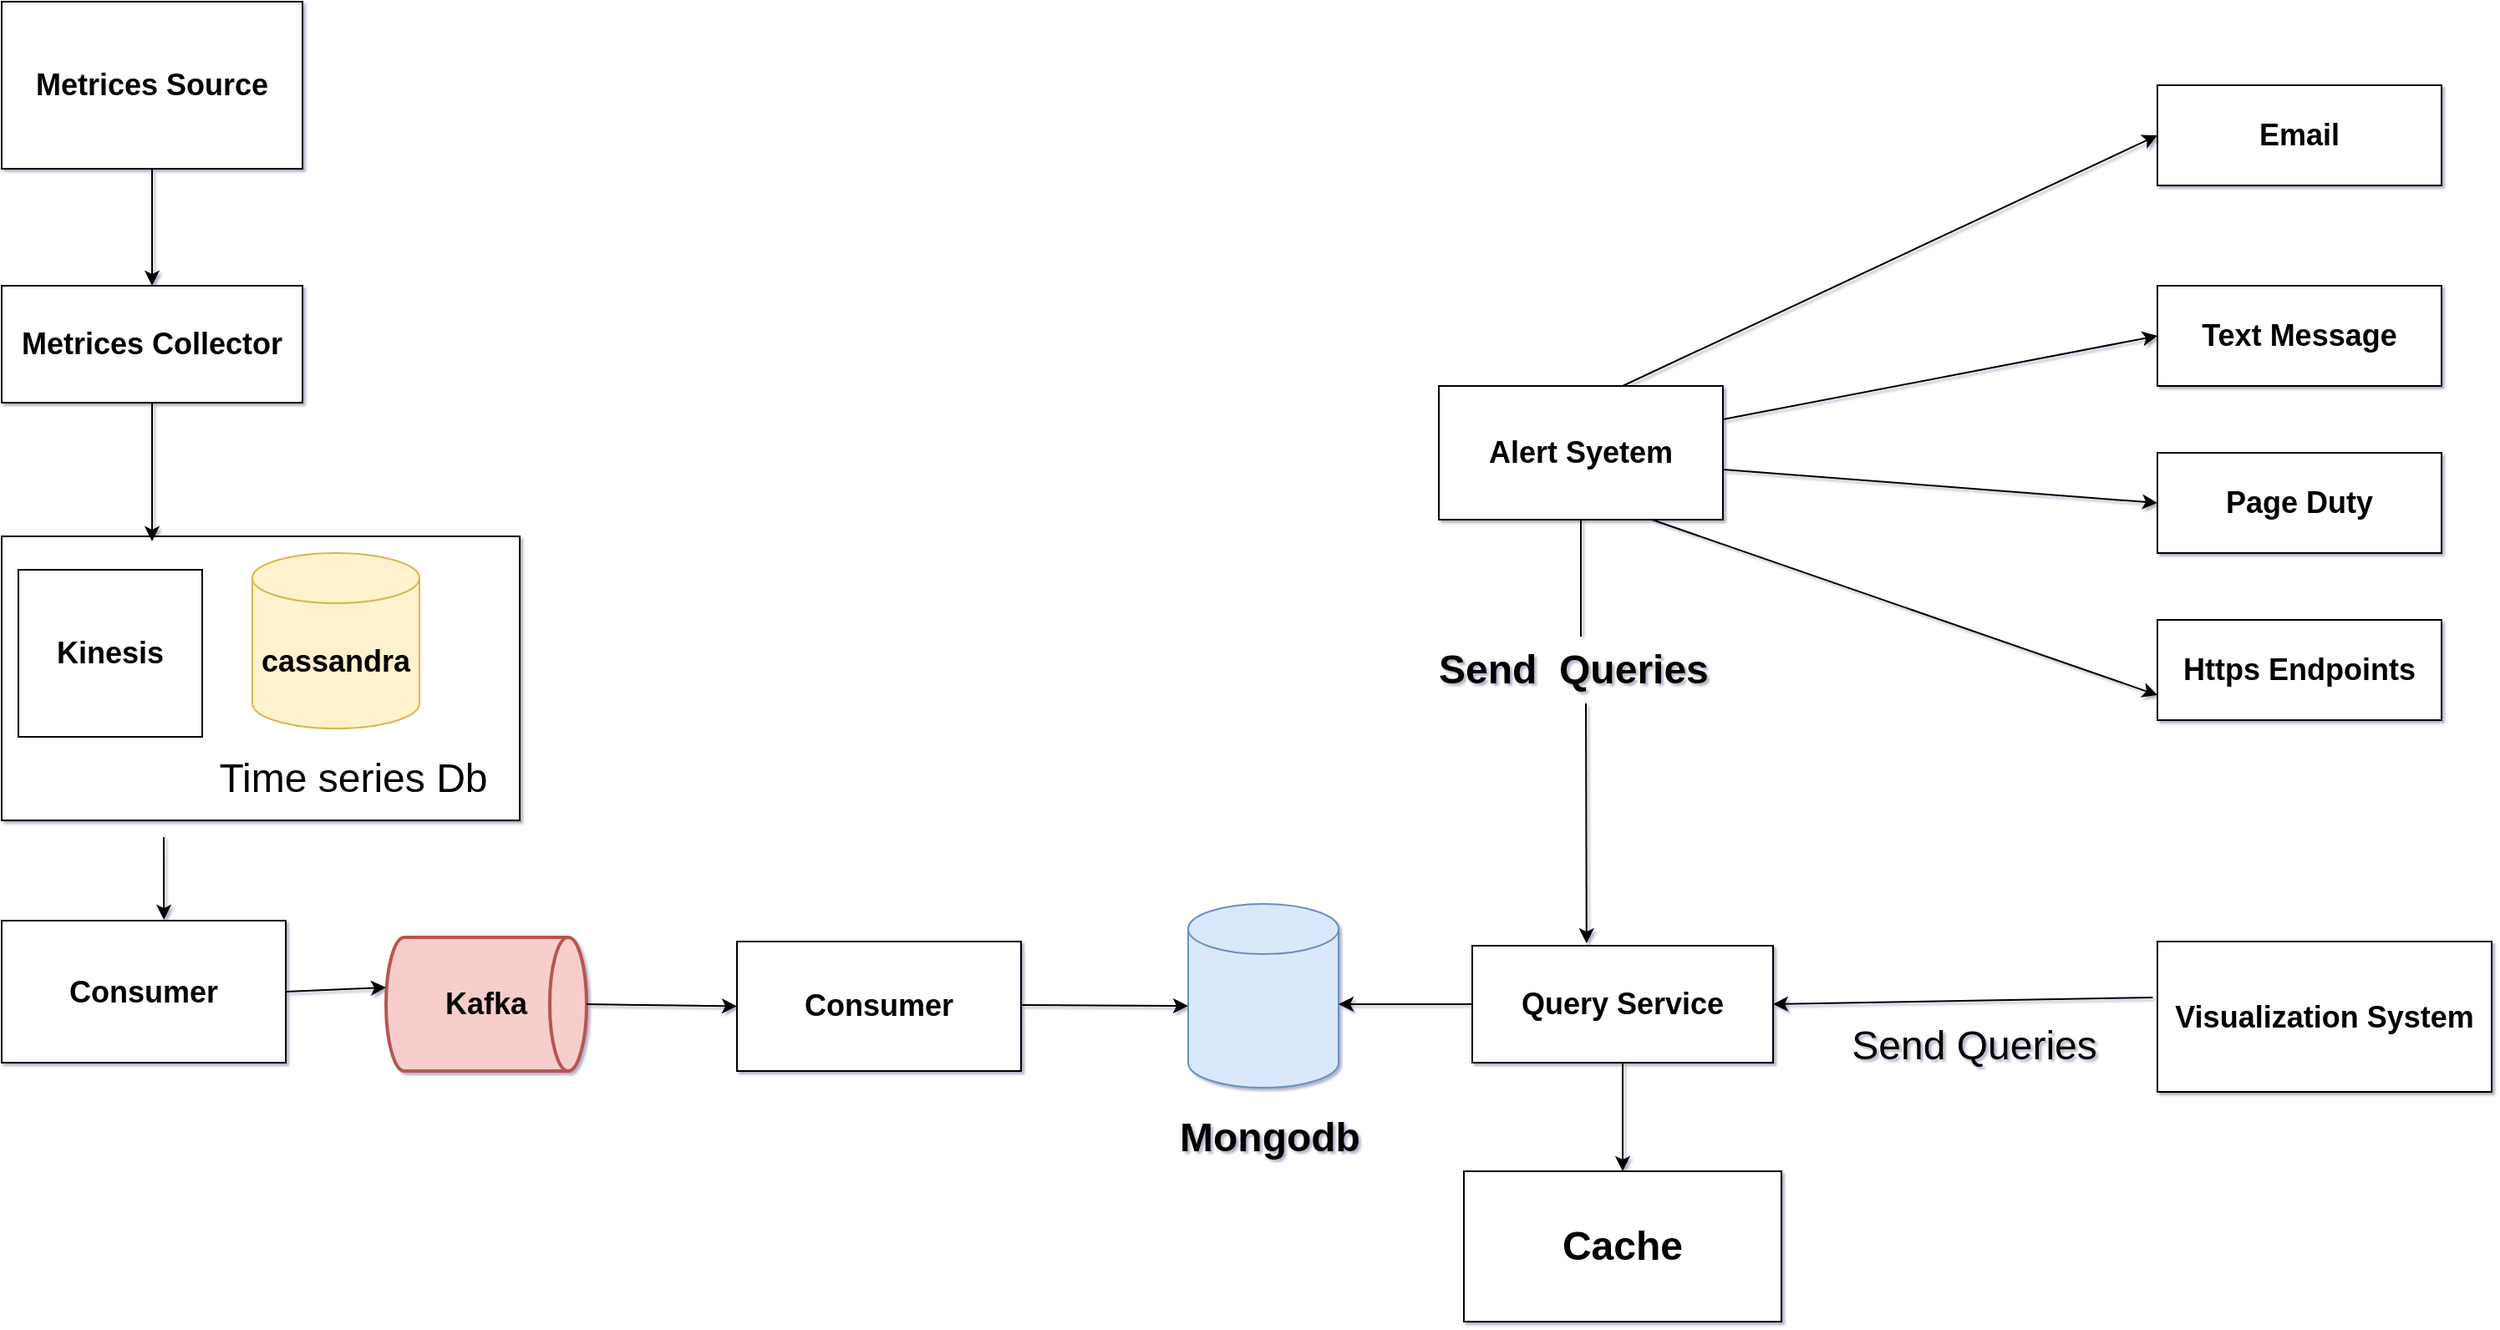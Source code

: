 <mxfile version="16.2.7" type="github">
  <diagram id="ZJvvMEEN9li1mQhJDmkr" name="Page-1">
    <mxGraphModel dx="1597" dy="3242" grid="1" gridSize="10" guides="1" tooltips="1" connect="1" arrows="1" fold="1" page="1" pageScale="1" pageWidth="1654" pageHeight="2336" background="#ffffff" math="0" shadow="1">
      <root>
        <mxCell id="0" />
        <mxCell id="1" parent="0" />
        <mxCell id="QLm1vupBQiNg1NUSUBey-1" value="&lt;b&gt;&lt;font style=&quot;font-size: 18px&quot;&gt;Metrices Source&lt;/font&gt;&lt;/b&gt;" style="rounded=0;whiteSpace=wrap;html=1;" parent="1" vertex="1">
          <mxGeometry x="20" y="-50" width="180" height="100" as="geometry" />
        </mxCell>
        <mxCell id="QLm1vupBQiNg1NUSUBey-3" value="" style="rounded=0;whiteSpace=wrap;html=1;" parent="1" vertex="1">
          <mxGeometry x="20" y="270" width="310" height="170" as="geometry" />
        </mxCell>
        <mxCell id="QLm1vupBQiNg1NUSUBey-5" value="&lt;span style=&quot;font-size: 18px&quot;&gt;&lt;b&gt;Kafka&lt;/b&gt;&lt;/span&gt;" style="strokeWidth=2;html=1;shape=mxgraph.flowchart.direct_data;whiteSpace=wrap;fillColor=#f8cecc;strokeColor=#b85450;" parent="1" vertex="1">
          <mxGeometry x="250" y="510" width="120" height="80" as="geometry" />
        </mxCell>
        <mxCell id="QLm1vupBQiNg1NUSUBey-8" value="" style="shape=cylinder3;whiteSpace=wrap;html=1;boundedLbl=1;backgroundOutline=1;size=15;fillColor=#dae8fc;strokeColor=#6c8ebf;" parent="1" vertex="1">
          <mxGeometry x="730" y="490" width="90" height="110" as="geometry" />
        </mxCell>
        <mxCell id="QLm1vupBQiNg1NUSUBey-9" value="&lt;h1&gt;Mongodb&lt;/h1&gt;" style="text;html=1;strokeColor=none;fillColor=none;spacing=5;spacingTop=-20;whiteSpace=wrap;overflow=hidden;rounded=0;" parent="1" vertex="1">
          <mxGeometry x="720" y="610" width="140" height="40" as="geometry" />
        </mxCell>
        <mxCell id="QLm1vupBQiNg1NUSUBey-10" value="&lt;b&gt;&lt;font style=&quot;font-size: 18px&quot;&gt;Metrices Collector&lt;/font&gt;&lt;/b&gt;" style="rounded=0;whiteSpace=wrap;html=1;" parent="1" vertex="1">
          <mxGeometry x="20" y="120" width="180" height="70" as="geometry" />
        </mxCell>
        <mxCell id="QLm1vupBQiNg1NUSUBey-13" value="&lt;b&gt;&lt;font style=&quot;font-size: 18px&quot;&gt;Consumer&lt;/font&gt;&lt;/b&gt;" style="rounded=0;whiteSpace=wrap;html=1;" parent="1" vertex="1">
          <mxGeometry x="20" y="500" width="170" height="85" as="geometry" />
        </mxCell>
        <mxCell id="QLm1vupBQiNg1NUSUBey-15" value="&lt;b&gt;&lt;font style=&quot;font-size: 18px&quot;&gt;Consumer&lt;/font&gt;&lt;/b&gt;" style="rounded=0;whiteSpace=wrap;html=1;" parent="1" vertex="1">
          <mxGeometry x="460" y="512.5" width="170" height="77.5" as="geometry" />
        </mxCell>
        <mxCell id="QLm1vupBQiNg1NUSUBey-16" value="&lt;span style=&quot;font-size: 18px&quot;&gt;&lt;b&gt;Query Service&lt;/b&gt;&lt;/span&gt;" style="rounded=0;whiteSpace=wrap;html=1;" parent="1" vertex="1">
          <mxGeometry x="900" y="515" width="180" height="70" as="geometry" />
        </mxCell>
        <mxCell id="QLm1vupBQiNg1NUSUBey-17" value="&lt;b&gt;&lt;font style=&quot;font-size: 24px&quot;&gt;Cache&lt;/font&gt;&lt;/b&gt;" style="rounded=0;whiteSpace=wrap;html=1;" parent="1" vertex="1">
          <mxGeometry x="895" y="650" width="190" height="90" as="geometry" />
        </mxCell>
        <mxCell id="QLm1vupBQiNg1NUSUBey-18" value="&lt;span style=&quot;font-size: 18px&quot;&gt;&lt;b&gt;Alert Syetem&lt;/b&gt;&lt;/span&gt;" style="rounded=0;whiteSpace=wrap;html=1;" parent="1" vertex="1">
          <mxGeometry x="880" y="180" width="170" height="80" as="geometry" />
        </mxCell>
        <mxCell id="QLm1vupBQiNg1NUSUBey-19" value="&lt;span style=&quot;font-size: 18px&quot;&gt;&lt;b&gt;Https Endpoints&lt;/b&gt;&lt;/span&gt;" style="rounded=0;whiteSpace=wrap;html=1;" parent="1" vertex="1">
          <mxGeometry x="1310" y="320" width="170" height="60" as="geometry" />
        </mxCell>
        <mxCell id="QLm1vupBQiNg1NUSUBey-20" value="&lt;span style=&quot;font-size: 18px&quot;&gt;&lt;b&gt;Email&lt;/b&gt;&lt;/span&gt;" style="rounded=0;whiteSpace=wrap;html=1;" parent="1" vertex="1">
          <mxGeometry x="1310" width="170" height="60" as="geometry" />
        </mxCell>
        <mxCell id="QLm1vupBQiNg1NUSUBey-27" style="edgeStyle=orthogonalEdgeStyle;rounded=0;orthogonalLoop=1;jettySize=auto;html=1;exitX=0.5;exitY=0;exitDx=0;exitDy=0;fontSize=18;" parent="1" source="QLm1vupBQiNg1NUSUBey-21" edge="1">
          <mxGeometry relative="1" as="geometry">
            <mxPoint x="1414.538" y="130" as="targetPoint" />
          </mxGeometry>
        </mxCell>
        <mxCell id="QLm1vupBQiNg1NUSUBey-21" value="&lt;span style=&quot;font-size: 18px&quot;&gt;&lt;b&gt;Text Message&lt;/b&gt;&lt;/span&gt;" style="rounded=0;whiteSpace=wrap;html=1;" parent="1" vertex="1">
          <mxGeometry x="1310" y="120" width="170" height="60" as="geometry" />
        </mxCell>
        <mxCell id="QLm1vupBQiNg1NUSUBey-22" value="&lt;span style=&quot;font-size: 18px&quot;&gt;&lt;b&gt;Page Duty&lt;/b&gt;&lt;/span&gt;" style="rounded=0;whiteSpace=wrap;html=1;" parent="1" vertex="1">
          <mxGeometry x="1310" y="220" width="170" height="60" as="geometry" />
        </mxCell>
        <mxCell id="QLm1vupBQiNg1NUSUBey-26" value="&lt;span style=&quot;font-size: 18px&quot;&gt;&lt;b&gt;Visualization System&lt;/b&gt;&lt;/span&gt;" style="rounded=0;whiteSpace=wrap;html=1;" parent="1" vertex="1">
          <mxGeometry x="1310" y="512.5" width="200" height="90" as="geometry" />
        </mxCell>
        <mxCell id="QLm1vupBQiNg1NUSUBey-29" value="" style="endArrow=classic;html=1;rounded=0;fontSize=18;entryX=0;entryY=0.5;entryDx=0;entryDy=0;exitX=0.647;exitY=0;exitDx=0;exitDy=0;exitPerimeter=0;" parent="1" source="QLm1vupBQiNg1NUSUBey-18" target="QLm1vupBQiNg1NUSUBey-20" edge="1">
          <mxGeometry width="50" height="50" relative="1" as="geometry">
            <mxPoint x="980" y="140" as="sourcePoint" />
            <mxPoint x="780" y="320" as="targetPoint" />
          </mxGeometry>
        </mxCell>
        <mxCell id="QLm1vupBQiNg1NUSUBey-30" value="" style="endArrow=classic;html=1;rounded=0;fontSize=18;entryX=0;entryY=0.5;entryDx=0;entryDy=0;exitX=1;exitY=0.25;exitDx=0;exitDy=0;" parent="1" source="QLm1vupBQiNg1NUSUBey-18" target="QLm1vupBQiNg1NUSUBey-21" edge="1">
          <mxGeometry width="50" height="50" relative="1" as="geometry">
            <mxPoint x="1050" y="160" as="sourcePoint" />
            <mxPoint x="1210" y="30" as="targetPoint" />
          </mxGeometry>
        </mxCell>
        <mxCell id="QLm1vupBQiNg1NUSUBey-32" value="" style="endArrow=classic;html=1;rounded=0;fontSize=18;entryX=0;entryY=0.5;entryDx=0;entryDy=0;" parent="1" target="QLm1vupBQiNg1NUSUBey-22" edge="1">
          <mxGeometry width="50" height="50" relative="1" as="geometry">
            <mxPoint x="1050" y="230" as="sourcePoint" />
            <mxPoint x="1190" y="230" as="targetPoint" />
          </mxGeometry>
        </mxCell>
        <mxCell id="QLm1vupBQiNg1NUSUBey-33" value="" style="endArrow=classic;html=1;rounded=0;fontSize=18;entryX=0;entryY=0.75;entryDx=0;entryDy=0;exitX=0.75;exitY=1;exitDx=0;exitDy=0;" parent="1" source="QLm1vupBQiNg1NUSUBey-18" target="QLm1vupBQiNg1NUSUBey-19" edge="1">
          <mxGeometry width="50" height="50" relative="1" as="geometry">
            <mxPoint x="989.99" y="160" as="sourcePoint" />
            <mxPoint x="1210" y="30" as="targetPoint" />
          </mxGeometry>
        </mxCell>
        <mxCell id="QLm1vupBQiNg1NUSUBey-34" value="" style="endArrow=none;html=1;rounded=0;fontSize=18;entryX=0.5;entryY=1;entryDx=0;entryDy=0;" parent="1" target="QLm1vupBQiNg1NUSUBey-18" edge="1">
          <mxGeometry width="50" height="50" relative="1" as="geometry">
            <mxPoint x="965" y="330" as="sourcePoint" />
            <mxPoint x="770" y="280" as="targetPoint" />
          </mxGeometry>
        </mxCell>
        <mxCell id="QLm1vupBQiNg1NUSUBey-35" value="&lt;h1&gt;Send&amp;nbsp; Queries&lt;/h1&gt;" style="text;html=1;strokeColor=none;fillColor=none;spacing=5;spacingTop=-20;whiteSpace=wrap;overflow=hidden;rounded=0;" parent="1" vertex="1">
          <mxGeometry x="875" y="330" width="180" height="40" as="geometry" />
        </mxCell>
        <mxCell id="QLm1vupBQiNg1NUSUBey-36" value="" style="endArrow=classic;html=1;rounded=0;fontSize=18;entryX=0.38;entryY=-0.02;entryDx=0;entryDy=0;entryPerimeter=0;" parent="1" target="QLm1vupBQiNg1NUSUBey-16" edge="1">
          <mxGeometry width="50" height="50" relative="1" as="geometry">
            <mxPoint x="968" y="370" as="sourcePoint" />
            <mxPoint x="980" y="480" as="targetPoint" />
          </mxGeometry>
        </mxCell>
        <mxCell id="QLm1vupBQiNg1NUSUBey-39" value="" style="endArrow=classic;html=1;rounded=1;fontSize=24;entryX=0.5;entryY=0;entryDx=0;entryDy=0;exitX=0.5;exitY=1;exitDx=0;exitDy=0;" parent="1" source="QLm1vupBQiNg1NUSUBey-16" target="QLm1vupBQiNg1NUSUBey-17" edge="1">
          <mxGeometry width="50" height="50" relative="1" as="geometry">
            <mxPoint x="690" y="480" as="sourcePoint" />
            <mxPoint x="740" y="430" as="targetPoint" />
          </mxGeometry>
        </mxCell>
        <mxCell id="QLm1vupBQiNg1NUSUBey-40" value="" style="endArrow=classic;html=1;rounded=1;fontSize=24;exitX=1;exitY=0.5;exitDx=0;exitDy=0;exitPerimeter=0;entryX=0;entryY=0.5;entryDx=0;entryDy=0;" parent="1" source="QLm1vupBQiNg1NUSUBey-5" target="QLm1vupBQiNg1NUSUBey-15" edge="1">
          <mxGeometry width="50" height="50" relative="1" as="geometry">
            <mxPoint x="690" y="480" as="sourcePoint" />
            <mxPoint x="440" y="550" as="targetPoint" />
          </mxGeometry>
        </mxCell>
        <mxCell id="QLm1vupBQiNg1NUSUBey-41" value="" style="endArrow=classic;html=1;rounded=1;fontSize=24;exitX=1;exitY=0.5;exitDx=0;exitDy=0;exitPerimeter=0;" parent="1" edge="1">
          <mxGeometry width="50" height="50" relative="1" as="geometry">
            <mxPoint x="630" y="550.54" as="sourcePoint" />
            <mxPoint x="730" y="551" as="targetPoint" />
          </mxGeometry>
        </mxCell>
        <mxCell id="QLm1vupBQiNg1NUSUBey-44" value="" style="endArrow=classic;html=1;rounded=1;fontSize=24;entryX=0.571;entryY=-0.006;entryDx=0;entryDy=0;entryPerimeter=0;" parent="1" target="QLm1vupBQiNg1NUSUBey-13" edge="1">
          <mxGeometry width="50" height="50" relative="1" as="geometry">
            <mxPoint x="117" y="450" as="sourcePoint" />
            <mxPoint x="120" y="490" as="targetPoint" />
          </mxGeometry>
        </mxCell>
        <mxCell id="QLm1vupBQiNg1NUSUBey-45" value="" style="endArrow=classic;html=1;rounded=1;fontSize=24;" parent="1" edge="1" source="QLm1vupBQiNg1NUSUBey-10">
          <mxGeometry width="50" height="50" relative="1" as="geometry">
            <mxPoint x="112.31" y="240" as="sourcePoint" />
            <mxPoint x="110" y="273" as="targetPoint" />
          </mxGeometry>
        </mxCell>
        <mxCell id="QLm1vupBQiNg1NUSUBey-46" value="" style="endArrow=classic;html=1;rounded=1;fontSize=24;exitX=0.5;exitY=1;exitDx=0;exitDy=0;entryX=0.5;entryY=0;entryDx=0;entryDy=0;" parent="1" source="QLm1vupBQiNg1NUSUBey-1" target="QLm1vupBQiNg1NUSUBey-10" edge="1">
          <mxGeometry width="50" height="50" relative="1" as="geometry">
            <mxPoint x="109.62" y="110" as="sourcePoint" />
            <mxPoint x="109" y="160" as="targetPoint" />
          </mxGeometry>
        </mxCell>
        <mxCell id="QLm1vupBQiNg1NUSUBey-48" value="" style="endArrow=classic;html=1;rounded=1;fontSize=24;exitX=1;exitY=0.5;exitDx=0;exitDy=0;entryX=0;entryY=0.375;entryDx=0;entryDy=0;entryPerimeter=0;" parent="1" source="QLm1vupBQiNg1NUSUBey-13" target="QLm1vupBQiNg1NUSUBey-5" edge="1">
          <mxGeometry width="50" height="50" relative="1" as="geometry">
            <mxPoint x="230.33" y="585" as="sourcePoint" />
            <mxPoint x="240" y="540" as="targetPoint" />
          </mxGeometry>
        </mxCell>
        <mxCell id="QLm1vupBQiNg1NUSUBey-49" value="" style="endArrow=classic;html=1;rounded=0;fontSize=18;entryX=1;entryY=0.5;entryDx=0;entryDy=0;exitX=-0.014;exitY=0.372;exitDx=0;exitDy=0;exitPerimeter=0;" parent="1" source="QLm1vupBQiNg1NUSUBey-26" target="QLm1vupBQiNg1NUSUBey-16" edge="1">
          <mxGeometry width="50" height="50" relative="1" as="geometry">
            <mxPoint x="978" y="380" as="sourcePoint" />
            <mxPoint x="978.4" y="523.6" as="targetPoint" />
          </mxGeometry>
        </mxCell>
        <mxCell id="QLm1vupBQiNg1NUSUBey-50" value="Send Queries" style="text;html=1;align=center;verticalAlign=middle;resizable=0;points=[];autosize=1;strokeColor=none;fillColor=none;fontSize=24;" parent="1" vertex="1">
          <mxGeometry x="1120" y="560" width="160" height="30" as="geometry" />
        </mxCell>
        <mxCell id="xBuPPBvkNrvAB6S6MzlM-3" value="" style="endArrow=classic;html=1;rounded=1;fontSize=24;exitX=0;exitY=0.5;exitDx=0;exitDy=0;entryX=1;entryY=0.545;entryDx=0;entryDy=0;entryPerimeter=0;" parent="1" source="QLm1vupBQiNg1NUSUBey-16" target="QLm1vupBQiNg1NUSUBey-8" edge="1">
          <mxGeometry width="50" height="50" relative="1" as="geometry">
            <mxPoint x="880" y="580" as="sourcePoint" />
            <mxPoint x="820" y="560" as="targetPoint" />
          </mxGeometry>
        </mxCell>
        <mxCell id="kDcWoAi_TzpZwLmm5Dsw-1" value="&lt;b style=&quot;font-size: 18px&quot;&gt;Kinesis&lt;/b&gt;" style="rounded=0;whiteSpace=wrap;html=1;" vertex="1" parent="1">
          <mxGeometry x="30" y="290" width="110" height="100" as="geometry" />
        </mxCell>
        <mxCell id="kDcWoAi_TzpZwLmm5Dsw-2" value="&lt;b style=&quot;font-size: 18px&quot;&gt;cassandra&lt;/b&gt;" style="shape=cylinder3;whiteSpace=wrap;html=1;boundedLbl=1;backgroundOutline=1;size=15;fillColor=#fff2cc;strokeColor=#d6b656;" vertex="1" parent="1">
          <mxGeometry x="170" y="280" width="100" height="105" as="geometry" />
        </mxCell>
        <mxCell id="kDcWoAi_TzpZwLmm5Dsw-3" value="Time series Db" style="text;html=1;align=center;verticalAlign=middle;resizable=0;points=[];autosize=1;strokeColor=none;fillColor=none;fontSize=24;" vertex="1" parent="1">
          <mxGeometry x="140" y="400" width="180" height="30" as="geometry" />
        </mxCell>
      </root>
    </mxGraphModel>
  </diagram>
</mxfile>
